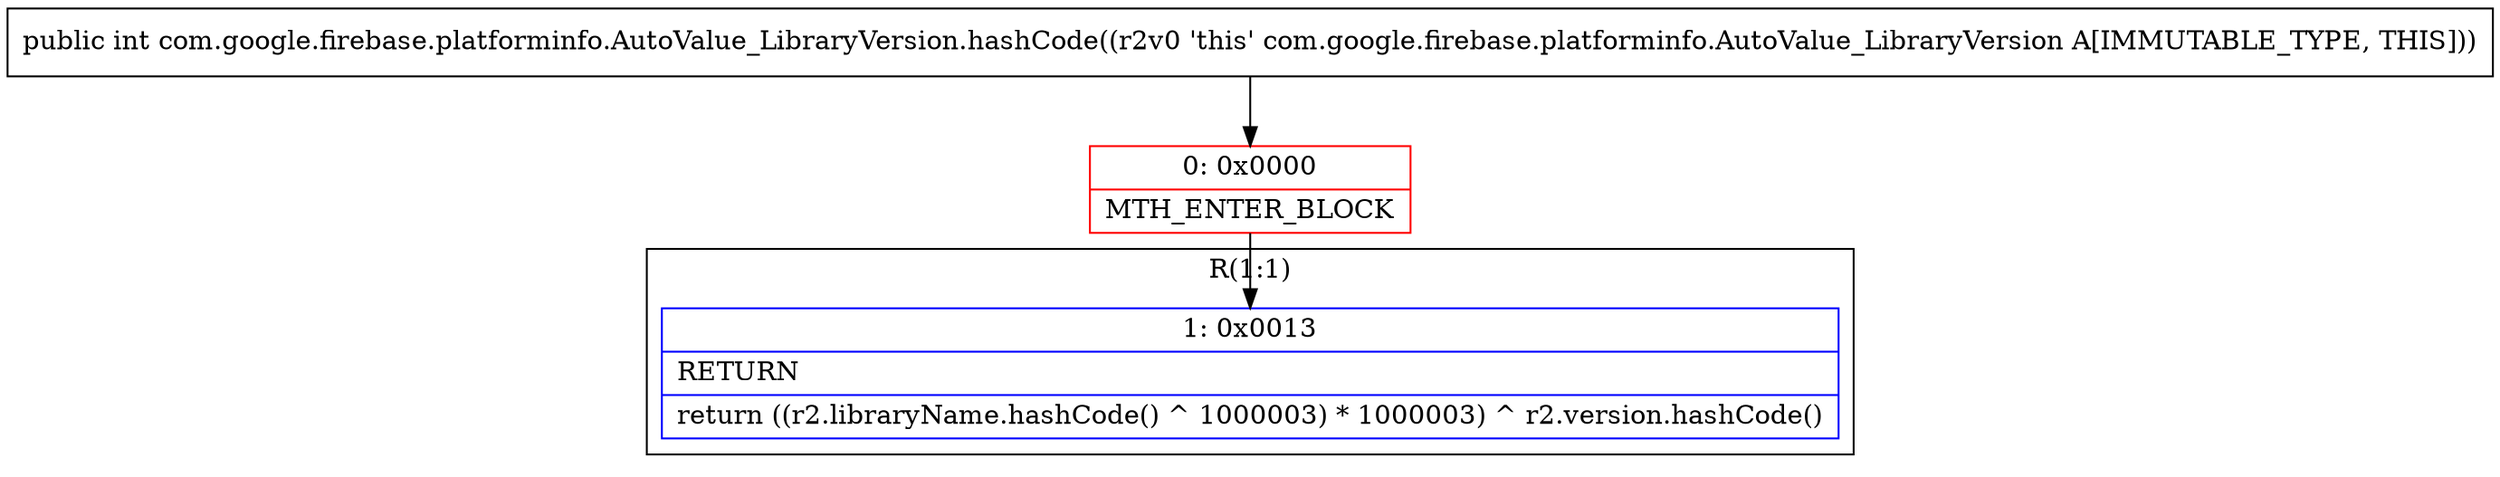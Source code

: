 digraph "CFG forcom.google.firebase.platforminfo.AutoValue_LibraryVersion.hashCode()I" {
subgraph cluster_Region_755340949 {
label = "R(1:1)";
node [shape=record,color=blue];
Node_1 [shape=record,label="{1\:\ 0x0013|RETURN\l|return ((r2.libraryName.hashCode() ^ 1000003) * 1000003) ^ r2.version.hashCode()\l}"];
}
Node_0 [shape=record,color=red,label="{0\:\ 0x0000|MTH_ENTER_BLOCK\l}"];
MethodNode[shape=record,label="{public int com.google.firebase.platforminfo.AutoValue_LibraryVersion.hashCode((r2v0 'this' com.google.firebase.platforminfo.AutoValue_LibraryVersion A[IMMUTABLE_TYPE, THIS])) }"];
MethodNode -> Node_0;
Node_0 -> Node_1;
}

